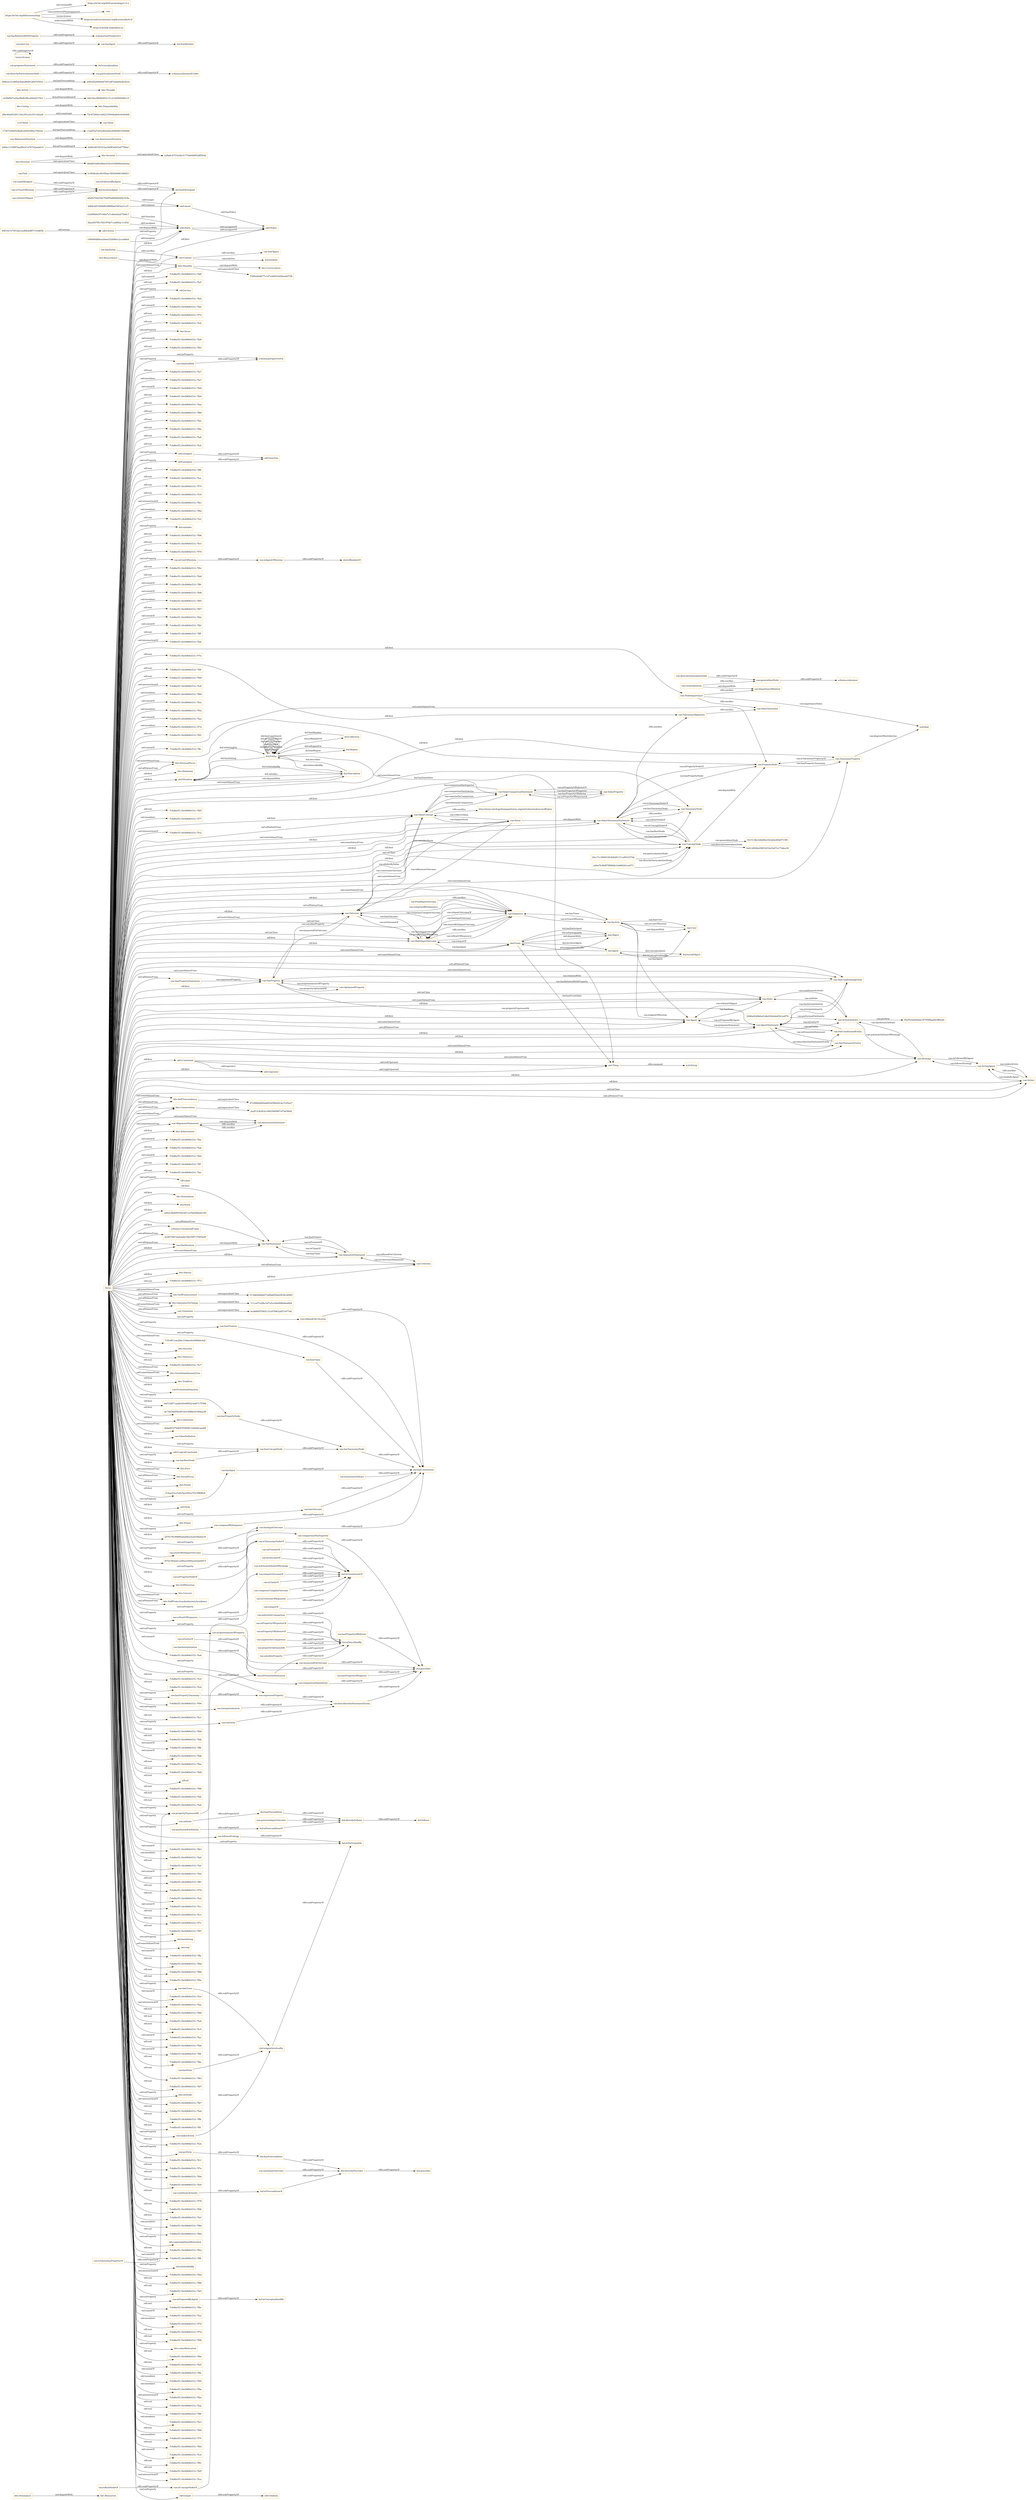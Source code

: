 digraph ar2dtool_diagram { 
rankdir=LR;
size="1501"
node [shape = rectangle, color="orange"]; "bhv:Dominance" "dul:Situation" "82ea567f5c7fd1976b7c3af062c1145d" "odrl:Action" "vae:Path" "513b6446b6d7328b8d59eb5836c40fd5" "bhv:PersonalFocus" "bhv:Hedonism" "bhv:Societal" "vae:NodeImportance" "bhv:Universalism" "2b9bc8f16f321ba3b083d0d3af77b0af" "2482c1318f97da2f6e4147b7d2ae6d14" "vae:AwarenessSituation" "c7367c0fd95cf8a8cde84299ec749cbe" "c09000d80eacb0ee5320f0e12cced6e8" "vae:Value" "30cc71c59001663b8281311a991037de" "bhv:Achievement" "odrl:Policy" "bhv:Stimulation" "dul:Norm" "a20ee3bdd50392cbf11a7bbe8bbd2169" "0e412804b258f1b532e5a07a173dee38" "vae:AlignmentSituation" "odrl:Operator" "c1ed55a7e93e40229ee49600633929b8" "vae:VaeProperty" "bhv:SelfTrascendence" "vae:Outcome" "2f0c90af4329115ee391a3cc911422d4" "schema:ConceptualFrame" "vae:VaeEntity" "vae:MultiInputOutcome" "2e28740f14a4ae6b106259f737fd5249" "bhv:Conservation" "vae:AlignmentStatement" "bhv:Dependability" "dul:SocialObject" "bhv:Caring" "odrl:Asset" "bhv:Nature" "72c47260a1e602335044ade0c4c6e448" "vae:Generalization" "vae:Context" "vae:ActionOnState" "vae:VaeStatement" "vae:TaxonomyProperty" "735c9f11ae284c154dec6e599f40c62f" "bhv:Security" "49f33e7e7053da1ee88e4df07316d656" "vae:ConceptNode" "dul:Object" "f5a55cbe642faa7479568aa4b3ffeb2b" "bhv:Tolerance" "vae:System" "bhv:Humility" "3096a0028b0ef1dbd34b2de65d1e6f70" "odrl:Party" "vae:Norm" "f415138e32b00fa33fcdd22f029715f9" "2a2f123b263a1982500f487cf7ab58d4" "bhv:GrowthAndAnxietyFree" "vae:User" "b1f64fe2bc943f5eac5b5b4086186823" "vae:Sequence" "vae:AgentStatement" "vae:VaeConditionedEntity" "bhv:Tradition" "dul:Event" "vae:PromotionDemotion" "dul:Agent" "b9e34acf6b0b493c31c21000b0006c15" "vae:ValueTaxonomyStatement" "5380a44d077c147e2bfd1bd26ea4d756" "vae:TaxonomyAlignment" "bhv:SelfEnhancement" "vae:Strategy" "vae:Agent" "bhv:Benevolence" "vae:FinalInputOutcome" "ba512f671aabb30e08952c0a97175586" "d17d43a6f56e6f1b01d986ed3384aa38" "vae:VaeSituation" "bhv:Conformity" "vae:Action" "bhv:Resources" "dul:Collection" "a29a6c4751b3fe3177446468528f5042" "08dd818d0c89dc035a1038090ee0eeda" "vae:AwarenessStatement" "dada8f147b6b435b899c1a6a66caaa60" "vae:ValueDefinition" "bhv:OpennessToChange" "vae:ActingAgent" "odrl:LogicalConstraint" "vae:ValueConcept" "vae:PropertyNode" "vae:ValueProperty" "vae:ValueComparisonStatement" "a6e6a742d3de78285fa8bb60d20c5c4a" "vae:VaeStatementEntity" "vae:Criterion" "bhv:Thought" "vae:Transition" "e26a70cfbf97f889db1fa90620cce673" "vae:State" "dul:Entity" "bhv:Face" "vae:VaeConditioningEntity" "vae:TaxonomyNode" "vae:VaePropertyStatement" "bhv:SocialFocus" "odrl:Constraint" "vae:OptimizedProperty" "dul:Theory" "dul:Region" "dul:Description" "6cd6895f7805133c97f9832fd7c977d4" "314aa33ca7a81faec0d3a7f3c596f8e9" "bhv:Action" "63d9f6693f7c06b7a7cd0e0d2d7568c7" "vcvf:Value" "odrl:Rule" "bhv:Power" "cd3668d7a29a2f6dfc98ca0fad2379cf" "vae:ImportanceRelation" "806cec31a9f5dc6a0af6d912b97e591e" "bhv:Personal" "257fc78196885abaf4b23e243fdeb218" "f47b156debc1a90acf294be2d2de6915" "47c866bd849ad65e058b29c2e31d5a27" "vae:ArgumentStatement" "bhv:SelfDirection" "bhv:Concern" "208345a9b9e667651d87a6ab9a2b3b1b" "111ce07e2fbc3d7a5cc69a996b8ad4b0" "bhv:SelfProtectionAndAnxietyAvoidance" "6d663df14946f8c888f6a630f3e21e35" ; /*classes style*/
	"bhv:Action" -> "bhv:Thought" [ label = "owl:disjointWith" ];
	"vae:particularizesNode" -> "schema:subsumedUnder" [ label = "rdfs:subPropertyOf" ];
	"vae:hasConceptNode" -> "vae:hasTaxonomyNode" [ label = "rdfs:subPropertyOf" ];
	"vae:ConceptNode" -> "vae:PropertyNode" [ label = "owl:disjointWith" ];
	"vae:isTaxonomyNodeOf" -> "dul:isConstituentOf" [ label = "rdfs:subPropertyOf" ];
	"vae:proposesStatement" -> "dul:conceptualizes" [ label = "rdfs:subPropertyOf" ];
	"vae:previousInputOutcome" -> "dul:directlyFollows" [ label = "rdfs:subPropertyOf" ];
	"vae:hasTaxonomyNode" -> "dul:hasConstituent" [ label = "rdfs:subPropertyOf" ];
	"vae:nextInputOutcome" -> "dul:directlyPrecedes" [ label = "rdfs:subPropertyOf" ];
	"vae:VaeSituation" -> "vae:VaeStatement" [ label = "owl:disjointWith" ];
	"vae:comparisonHasInferior" -> "dul:describes" [ label = "rdfs:subPropertyOf" ];
	"vae:hasTrace" -> "dul:isAgentInvolvedIn" [ label = "rdfs:subPropertyOf" ];
	"vae:Path" -> "b1f64fe2bc943f5eac5b5b4086186823" [ label = "owl:equivalentClass" ];
	"vae:isInputOf" -> "dul:isConstituentOf" [ label = "rdfs:subPropertyOf" ];
	"dul:involvesAgent" -> "dul:hasParticipant" [ label = "rdfs:subPropertyOf" ];
	"terms:license" -> "terms:license" [ label = "rdfs:subPropertyOf" ];
	"dul:isAgentInvolvedIn" -> "dul:isParticipantIn" [ label = "rdfs:subPropertyOf" ];
	"bhv:SelfTrascendence" -> "47c866bd849ad65e058b29c2e31d5a27" [ label = "owl:equivalentClass" ];
	"vae:describesVaeStatementEntity" -> "dul:describes" [ label = "rdfs:subPropertyOf" ];
	"vae:hasPropertyTaxonomy" -> "vae:expressesProperty" [ label = "rdfs:subPropertyOf" ];
	"dul:Event" -> "dul:Object" [ label = "owl:disjointWith" ];
	"vae:isPremiseOf" -> "dul:isConstituentOf" [ label = "rdfs:subPropertyOf" ];
	"vae:interpretationOn" -> "vae:describesVaeStatementEntity" [ label = "rdfs:subPropertyOf" ];
	"dul:Description" -> "dul:Situation" [ label = "owl:disjointWith" ];
	"odrl:Action" -> "odrl:Party" [ label = "owl:disjointWith" ];
	"vae:madeByAgent" -> "dul:involvesAgent" [ label = "rdfs:subPropertyOf" ];
	"dul:isPreconditionOf" -> "dul:directlyPrecedes" [ label = "rdfs:subPropertyOf" ];
	"vae:isOutcomeOf" -> "dul:isConstituentOf" [ label = "rdfs:subPropertyOf" ];
	"vae:isPresentInStatement" -> "dul:isDescribedBy" [ label = "rdfs:subPropertyOf" ];
	"vae:hasInput" -> "dul:hasConstituent" [ label = "rdfs:subPropertyOf" ];
	"bhv:Personal" -> "bhv:Societal" [ label = "owl:disjointWith" ];
	"bhv:Personal" -> "08dd818d0c89dc035a1038090ee0eeda" [ label = "owl:equivalentClass" ];
	"vae:hasUser" -> "vae:hasAgent" [ label = "rdfs:subPropertyOf" ];
	"vae:onState" -> "dul:hasPrecondition" [ label = "rdfs:subPropertyOf" ];
	"vae:hasActionOnState" -> "dul:hasConstituent" [ label = "rdfs:subPropertyOf" ];
	"vae:hasPropertyNode" -> "vae:hasTaxonomyNode" [ label = "rdfs:subPropertyOf" ];
	"dul:hasPrecondition" -> "dul:directlyFollows" [ label = "rdfs:subPropertyOf" ];
	"vae:hasPropertyOfSuperior" -> "dul:describes" [ label = "rdfs:subPropertyOf" ];
	"bhv:Conservation" -> "2a2f123b263a1982500f487cf7ab58d4" [ label = "owl:equivalentClass" ];
	"vae:isPropertyNodeOf" -> "vae:isTaxonomyNodeOf" [ label = "rdfs:subPropertyOf" ];
	"bhv:Societal" -> "a29a6c4751b3fe3177446468528f5042" [ label = "owl:equivalentClass" ];
	"vae:Transition" -> "6cd6895f7805133c97f9832fd7c977d4" [ label = "owl:equivalentClass" ];
	"vae:comparisonHasSuperior" -> "dul:describes" [ label = "rdfs:subPropertyOf" ];
	"vae:hasOutcome" -> "dul:hasConstituent" [ label = "rdfs:subPropertyOf" ];
	"vae:Norm" -> "vae:ValueTaxonomyStatement" [ label = "owl:disjointWith" ];
	"vae:isProposedByAgent" -> "dul:isConceptualizedBy" [ label = "rdfs:subPropertyOf" ];
	"bhv:Dominance" -> "bhv:Resources" [ label = "owl:disjointWith" ];
	"vae:isEntityOf" -> "vae:isPresentInStatement" [ label = "rdfs:subPropertyOf" ];
	"vae:MultiInputOutcome" -> "vae:Sequence" [ label = "rdfs:seeAlso" ];
	"vae:propertyExpressedAt" -> "vae:isPresentInStatement" [ label = "rdfs:subPropertyOf" ];
	"vae:hasState" -> "dul:isAgentInvolvedIn" [ label = "rdfs:subPropertyOf" ];
	"vae:AwarenessStatement" -> "vae:AlignmentStatement" [ label = "rdfs:seeAlso" ];
	"vae:isConceptNodeOf" -> "vae:isTaxonomyNodeOf" [ label = "rdfs:subPropertyOf" ];
	"bhv:Caring" -> "bhv:Dependability" [ label = "owl:disjointWith" ];
	"vae:hasRootNode" -> "vae:hasConceptNode" [ label = "rdfs:subPropertyOf" ];
	"vae:isAgentOfSystem" -> "dul:isMemberOf" [ label = "rdfs:subPropertyOf" ];
	"vae:ValueConcept" -> "http://www.ontologydesignpatterns.org/ont/values/valuecore#Value" [ label = "rdfs:seeAlso" ];
	"vae:isInputOutcomeOf" -> "dul:isConstituentOf" [ label = "rdfs:subPropertyOf" ];
	"vae:isTaxonomyPropertyOf" -> "vae:propertyExpressedAt" [ label = "rdfs:subPropertyOf" ];
	"vae:directlyParticularizesNode" -> "vae:particularizesNode" [ label = "rdfs:subPropertyOf" ];
	"vae:isRootNodeOf" -> "vae:isConceptNodeOf" [ label = "rdfs:subPropertyOf" ];
	"vae:expressesProperty" -> "vae:describesVaeStatementEntity" [ label = "rdfs:subPropertyOf" ];
	"vae:hasAgent" -> "dul:hasMember" [ label = "rdfs:subPropertyOf" ];
	"vae:isFollowedByAgent" -> "dul:hasParticipant" [ label = "rdfs:subPropertyOf" ];
	"vae:hasRelationWithProperty" -> "schema:hasPerspective" [ label = "rdfs:subPropertyOf" ];
	"vae:measuredOnOutcome" -> "dul:describes" [ label = "rdfs:subPropertyOf" ];
	"vae:perform" -> "dul:hasPostcondition" [ label = "rdfs:subPropertyOf" ];
	"vcvf:Value" -> "vae:Value" [ label = "owl:equivalentClass" ];
	"vae:isTraceOfSystem" -> "dul:involvesAgent" [ label = "rdfs:subPropertyOf" ];
	"vae:directlyGeneralizesNode" -> "vae:generalizesNode" [ label = "rdfs:subPropertyOf" ];
	"vae:conditionsActionIn" -> "dul:isPreconditionOf" [ label = "rdfs:subPropertyOf" ];
	"vae:superiorInComparison" -> "dul:isDescribedBy" [ label = "rdfs:subPropertyOf" ];
	"vae:System" -> "vae:User" [ label = "owl:disjointWith" ];
	"vae:ValueTaxonomyStatement" -> "vae:TaxonomyAlignment" [ label = "rdfs:seeAlso" ];
	"vae:TaxonomyNode" -> "vae:ValueTaxonomyStatement" [ label = "rdfs:seeAlso" ];
	"vae:followsStrategy" -> "dul:isParticipantIn" [ label = "rdfs:subPropertyOf" ];
	"vae:hasPropertyOfInferior" -> "dul:describes" [ label = "rdfs:subPropertyOf" ];
	"vae:composedBySequence" -> "dul:hasConstituent" [ label = "rdfs:subPropertyOf" ];
	"vae:AlignmentSituation" -> "vae:AwarenessSituation" [ label = "owl:disjointWith" ];
	"https://w3id.org/def/vaeontology" -> "https://w3id.org/def/vaeontology/1.0.2" [ label = "owl:versionIRI" ];
	"https://w3id.org/def/vaeontology" -> "vae:" [ label = "vann:preferredNamespaceUri" ];
	"https://w3id.org/def/vaeontology" -> "https://creativecommons.org/licenses/by/4.0/" [ label = "terms:license" ];
	"https://w3id.org/def/vaeontology" -> "https://chowlk.linkeddata.es" [ label = "mod:createdWith" ];
	"vae:isActionOnStateOfStrategy" -> "dul:isConstituentOf" [ label = "rdfs:subPropertyOf" ];
	"vae:startsWithInputOutcome" -> "vae:hasInputOutcome" [ label = "rdfs:subPropertyOf" ];
	"vae:isOptimizationOfProperty" -> "dul:describes" [ label = "rdfs:subPropertyOf" ];
	"vae:propertyOptimizedAt" -> "dul:isDescribedBy" [ label = "rdfs:subPropertyOf" ];
	"bhv:Humility" -> "bhv:Universalism" [ label = "owl:disjointWith" ];
	"bhv:Humility" -> "5380a44d077c147e2bfd1bd26ea4d756" [ label = "owl:equivalentClass" ];
	"vae:FinalInputOutcome" -> "vae:Sequence" [ label = "rdfs:seeAlso" ];
	"odrl:target" -> "odrl:relation" [ label = "rdfs:subPropertyOf" ];
	"bhv:SelfEnhancement" -> "513b6446b6d7328b8d59eb5836c40fd5" [ label = "owl:equivalentClass" ];
	"dul:directlyPrecedes" -> "dul:precedes" [ label = "rdfs:subPropertyOf" ];
	"vae:makesAction" -> "dul:isAgentInvolvedIn" [ label = "rdfs:subPropertyOf" ];
	"vae:satisfiesProperty" -> "dul:isDescribedBy" [ label = "rdfs:subPropertyOf" ];
	"vae:TaxonomyAlignment" -> "vae:ValueTaxonomy" [ label = "rdfs:seeAlso" ];
	"vae:relationWith" -> "schema:perspectiveOn" [ label = "rdfs:subPropertyOf" ];
	"vae:NodeImportance" -> "vae:ValueTaxonomy" [ label = "rdfs:seeAlso" ];
	"vae:NodeImportance" -> "vae:ImportanceRelation" [ label = "rdfs:seeAlso" ];
	"vae:Action" -> "vae:ActingAgent" [ label = "rdfs:seeAlso" ];
	"vae:inferiorInComparison" -> "dul:isDescribedBy" [ label = "rdfs:subPropertyOf" ];
	"vae:VaeEntity" -> "vae:Context" [ label = "rdfs:seeAlso" ];
	"vae:isClaimOf" -> "dul:isConstituentOf" [ label = "rdfs:subPropertyOf" ];
	"vae:hasInputOutcome" -> "dul:hasConstituent" [ label = "rdfs:subPropertyOf" ];
	"vae:isPropertyOfSuperiorOf" -> "dul:isDescribedBy" [ label = "rdfs:subPropertyOf" ];
	"vae:isStateOfAgent" -> "dul:involvesAgent" [ label = "rdfs:subPropertyOf" ];
	"vae:Generalization" -> "vae:generalizesNode" [ label = "rdfs:seeAlso" ];
	"vae:Generalization" -> "vae:ImportanceRelation" [ label = "owl:disjointWith" ];
	"vae:Context" -> "vae:VaeObject" [ label = "rdfs:seeAlso" ];
	"NULL" -> "-7c6d6e55:18c6969e533:-7fe1" [ label = "rdf:rest" ];
	"NULL" -> "-7c6d6e55:18c6969e533:-7fb8" [ label = "rdf:rest" ];
	"NULL" -> "-7c6d6e55:18c6969e533:-7fdb" [ label = "rdf:rest" ];
	"NULL" -> "-7c6d6e55:18c6969e533:-7ff6" [ label = "owl:unionOf" ];
	"NULL" -> "vae:hasConceptNode" [ label = "owl:onProperty" ];
	"NULL" -> "-7c6d6e55:18c6969e533:-7fd6" [ label = "owl:unionOf" ];
	"NULL" -> "-7c6d6e55:18c6969e533:-7fbe" [ label = "rdf:rest" ];
	"NULL" -> "bhv:PersonalFocus" [ label = "owl:someValuesFrom" ];
	"NULL" -> "bhv:Hedonism" [ label = "rdf:first" ];
	"NULL" -> "f47b156debc1a90acf294be2d2de6915" [ label = "rdf:first" ];
	"NULL" -> "-7c6d6e55:18c6969e533:-7fd9" [ label = "rdf:rest" ];
	"NULL" -> "bhv:Conservation" [ label = "owl:allValuesFrom" ];
	"NULL" -> "rdf:nil" [ label = "rdf:rest" ];
	"NULL" -> "-7c6d6e55:18c6969e533:-7f8b" [ label = "rdf:rest" ];
	"NULL" -> "-7c6d6e55:18c6969e533:-7fdf" [ label = "rdf:rest" ];
	"NULL" -> "-7c6d6e55:18c6969e533:-7fa9" [ label = "rdf:rest" ];
	"NULL" -> "vae:VaeConditioningEntity" [ label = "owl:someValuesFrom" ];
	"NULL" -> "vae:isBasedOnCriterion" [ label = "owl:onProperty" ];
	"NULL" -> "-7c6d6e55:18c6969e533:-7fb3" [ label = "owl:unionOf" ];
	"NULL" -> "-7c6d6e55:18c6969e533:-7fa0" [ label = "owl:members" ];
	"NULL" -> "-7c6d6e55:18c6969e533:-7faf" [ label = "rdf:rest" ];
	"NULL" -> "-7c6d6e55:18c6969e533:-7fe0" [ label = "owl:unionOf" ];
	"NULL" -> "vae:isTaxonomyNodeOf" [ label = "owl:onProperty" ];
	"NULL" -> "-7c6d6e55:18c6969e533:-7ff3" [ label = "rdf:rest" ];
	"NULL" -> "vae:interpretationOn" [ label = "owl:onProperty" ];
	"NULL" -> "vae:ConceptNode" [ label = "rdf:first" ];
	"NULL" -> "-7c6d6e55:18c6969e533:-7f76" [ label = "rdf:rest" ];
	"NULL" -> "vae:PropertyNode" [ label = "rdf:first" ];
	"NULL" -> "-7c6d6e55:18c6969e533:-7fed" [ label = "rdf:rest" ];
	"NULL" -> "-7c6d6e55:18c6969e533:-7fcc" [ label = "owl:unionOf" ];
	"NULL" -> "-7c6d6e55:18c6969e533:-7fc3" [ label = "rdf:rest" ];
	"NULL" -> "-7c6d6e55:18c6969e533:-7f7c" [ label = "rdf:rest" ];
	"NULL" -> "odrl:assignee" [ label = "owl:onProperty" ];
	"NULL" -> "vae:ConceptNode" [ label = "owl:someValuesFrom" ];
	"NULL" -> "-7c6d6e55:18c6969e533:-7f97" [ label = "rdf:rest" ];
	"NULL" -> "vae:expressesProperty" [ label = "owl:onProperty" ];
	"NULL" -> "vae:VaeSituation" [ label = "owl:allValuesFrom" ];
	"NULL" -> "dul:hasSetting" [ label = "owl:onProperty" ];
	"NULL" -> "bhv:SelfTrascendence" [ label = "owl:someValuesFrom" ];
	"NULL" -> "owl:real" [ label = "owl:someValuesFrom" ];
	"NULL" -> "-7c6d6e55:18c6969e533:-7ffa" [ label = "owl:unionOf" ];
	"NULL" -> "-7c6d6e55:18c6969e533:-7f9d" [ label = "rdf:rest" ];
	"NULL" -> "2e28740f14a4ae6b106259f737fd5249" [ label = "owl:allValuesFrom" ];
	"NULL" -> "odrl:LogicalConstraint" [ label = "rdf:first" ];
	"NULL" -> "vae:onEntity" [ label = "owl:onProperty" ];
	"NULL" -> "vae:VaeConditioningEntity" [ label = "owl:allValuesFrom" ];
	"NULL" -> "vae:TaxonomyNode" [ label = "rdf:first" ];
	"NULL" -> "-7c6d6e55:18c6969e533:-7f88" [ label = "rdf:rest" ];
	"NULL" -> "vae:comparisonHasInferior" [ label = "owl:onProperty" ];
	"NULL" -> "-7c6d6e55:18c6969e533:-7f8e" [ label = "rdf:rest" ];
	"NULL" -> "vae:isUserOfSystem" [ label = "owl:onProperty" ];
	"NULL" -> "vae:ActionOnState" [ label = "rdf:first" ];
	"NULL" -> "vae:VaeStatement" [ label = "owl:someValuesFrom" ];
	"NULL" -> "vae:Criterion" [ label = "owl:allValuesFrom" ];
	"NULL" -> "bhv:GrowthAndAnxietyFree" [ label = "owl:someValuesFrom" ];
	"NULL" -> "vae:Strategy" [ label = "owl:someValuesFrom" ];
	"NULL" -> "vae:ConceptNode" [ label = "owl:onClass" ];
	"NULL" -> "vae:Action" [ label = "rdf:first" ];
	"NULL" -> "-7c6d6e55:18c6969e533:-7fce" [ label = "owl:unionOf" ];
	"NULL" -> "vae:hasOutcome" [ label = "owl:onProperty" ];
	"NULL" -> "-7c6d6e55:18c6969e533:-7fae" [ label = "owl:intersectionOf" ];
	"NULL" -> "-7c6d6e55:18c6969e533:-7f80" [ label = "rdf:rest" ];
	"NULL" -> "vae:AwarenessStatement" [ label = "owl:someValuesFrom" ];
	"NULL" -> "-7c6d6e55:18c6969e533:-7fa4" [ label = "rdf:rest" ];
	"NULL" -> "vae:startsWithInputOutcome" [ label = "owl:onProperty" ];
	"NULL" -> "-7c6d6e55:18c6969e533:-7fc5" [ label = "rdf:rest" ];
	"NULL" -> "odrl:Operator" [ label = "rdf:first" ];
	"NULL" -> "-7c6d6e55:18c6969e533:-7fec" [ label = "owl:unionOf" ];
	"NULL" -> "ba512f671aabb30e08952c0a97175586" [ label = "rdf:first" ];
	"NULL" -> "vae:Agent" [ label = "owl:someValuesFrom" ];
	"NULL" -> "vae:isStartOfSequence" [ label = "owl:onProperty" ];
	"NULL" -> "bhv:Tradition" [ label = "rdf:first" ];
	"NULL" -> "vae:hasInput" [ label = "owl:onProperty" ];
	"NULL" -> "vae:Sequence" [ label = "owl:onClass" ];
	"NULL" -> "vae:hasRootNode" [ label = "owl:onProperty" ];
	"NULL" -> "vae:NodeImportance" [ label = "rdf:first" ];
	"NULL" -> "-7c6d6e55:18c6969e533:-7fb6" [ label = "rdf:rest" ];
	"NULL" -> "vae:VaeConditionedEntity" [ label = "owl:someValuesFrom" ];
	"NULL" -> "-7c6d6e55:18c6969e533:-7ff4" [ label = "owl:unionOf" ];
	"NULL" -> "bhv:SelfEnhancement" [ label = "owl:someValuesFrom" ];
	"NULL" -> "-7c6d6e55:18c6969e533:-7fbc" [ label = "rdf:rest" ];
	"NULL" -> "-7c6d6e55:18c6969e533:-7f83" [ label = "rdf:rest" ];
	"NULL" -> "bhv:GrowthAndAnxietyFree" [ label = "owl:allValuesFrom" ];
	"NULL" -> "vae:Outcome" [ label = "owl:someValuesFrom" ];
	"NULL" -> "-7c6d6e55:18c6969e533:-7fd7" [ label = "rdf:rest" ];
	"NULL" -> "bhv:SelfDirection" [ label = "rdf:first" ];
	"NULL" -> "vae:hasInputOutcome" [ label = "owl:onProperty" ];
	"NULL" -> "vae:TaxonomyProperty" [ label = "owl:someValuesFrom" ];
	"NULL" -> "dul:Theory" [ label = "rdf:first" ];
	"NULL" -> "dul:Event" [ label = "rdf:first" ];
	"NULL" -> "vae:ArgumentStatement" [ label = "rdf:first" ];
	"NULL" -> "bhv:attitude" [ label = "owl:onProperty" ];
	"NULL" -> "-7c6d6e55:18c6969e533:-7fb7" [ label = "owl:intersectionOf" ];
	"NULL" -> "-7c6d6e55:18c6969e533:-7fad" [ label = "rdf:rest" ];
	"NULL" -> "-7c6d6e55:18c6969e533:-7ffb" [ label = "rdf:rest" ];
	"NULL" -> "-7c6d6e55:18c6969e533:-7ff1" [ label = "rdf:rest" ];
	"NULL" -> "vae:Norm" [ label = "rdf:first" ];
	"NULL" -> "schema:perspectiveOn" [ label = "owl:onProperty" ];
	"NULL" -> "-7c6d6e55:18c6969e533:-7feb" [ label = "rdf:rest" ];
	"NULL" -> "vae:VaeProperty" [ label = "rdf:first" ];
	"NULL" -> "-7c6d6e55:18c6969e533:-7fc1" [ label = "rdf:rest" ];
	"NULL" -> "-7c6d6e55:18c6969e533:-7f7a" [ label = "rdf:rest" ];
	"NULL" -> "-7c6d6e55:18c6969e533:-7fbb" [ label = "rdf:rest" ];
	"NULL" -> "-7c6d6e55:18c6969e533:-7fe9" [ label = "rdf:rest" ];
	"NULL" -> "-7c6d6e55:18c6969e533:-7f78" [ label = "rdf:rest" ];
	"NULL" -> "-7c6d6e55:18c6969e533:-7f9b" [ label = "rdf:rest" ];
	"NULL" -> "-7c6d6e55:18c6969e533:-7fef" [ label = "rdf:rest" ];
	"NULL" -> "-7c6d6e55:18c6969e533:-7f8d" [ label = "owl:members" ];
	"NULL" -> "-7c6d6e55:18c6969e533:-7fb9" [ label = "rdf:rest" ];
	"NULL" -> "bhv:opposingValueMotivation" [ label = "owl:onProperty" ];
	"NULL" -> "bhv:Humility" [ label = "rdf:first" ];
	"NULL" -> "-7c6d6e55:18c6969e533:-7fb2" [ label = "rdf:rest" ];
	"NULL" -> "-7c6d6e55:18c6969e533:-7ff8" [ label = "owl:unionOf" ];
	"NULL" -> "dul:isSatisfiedBy" [ label = "owl:onProperty" ];
	"NULL" -> "-7c6d6e55:18c6969e533:-7fbd" [ label = "owl:intersectionOf" ];
	"NULL" -> "-7c6d6e55:18c6969e533:-7f86" [ label = "rdf:rest" ];
	"NULL" -> "vae:TaxonomyProperty" [ label = "rdf:first" ];
	"NULL" -> "-7c6d6e55:18c6969e533:-7fd3" [ label = "rdf:rest" ];
	"NULL" -> "-7c6d6e55:18c6969e533:-7f8c" [ label = "rdf:rest" ];
	"NULL" -> "-7c6d6e55:18c6969e533:-7fee" [ label = "owl:unionOf" ];
	"NULL" -> "vae:State" [ label = "owl:onClass" ];
	"NULL" -> "-7c6d6e55:18c6969e533:-7f7b" [ label = "owl:members" ];
	"NULL" -> "bhv:OpennessToChange" [ label = "owl:allValuesFrom" ];
	"NULL" -> "vae:VaeStatement" [ label = "rdf:first" ];
	"NULL" -> "-7c6d6e55:18c6969e533:-7f7d" [ label = "rdf:rest" ];
	"NULL" -> "vae:VaeSituation" [ label = "rdf:first" ];
	"NULL" -> "-7c6d6e55:18c6969e533:-7f98" [ label = "rdf:rest" ];
	"NULL" -> "bhv:valueMotivation" [ label = "owl:onProperty" ];
	"NULL" -> "vae:relationWith" [ label = "owl:onProperty" ];
	"NULL" -> "-7c6d6e55:18c6969e533:-7f9e" [ label = "rdf:rest" ];
	"NULL" -> "bhv:Stimulation" [ label = "rdf:first" ];
	"NULL" -> "-7c6d6e55:18c6969e533:-7fe5" [ label = "rdf:rest" ];
	"NULL" -> "-7c6d6e55:18c6969e533:-7ff2" [ label = "owl:unionOf" ];
	"NULL" -> "odrl:Constraint" [ label = "rdf:first" ];
	"NULL" -> "-7c6d6e55:18c6969e533:-7f95" [ label = "owl:members" ];
	"NULL" -> "vae:Action" [ label = "owl:onClass" ];
	"NULL" -> "odrl:target" [ label = "owl:onProperty" ];
	"NULL" -> "-7c6d6e55:18c6969e533:-7f9a" [ label = "owl:members" ];
	"NULL" -> "-7c6d6e55:18c6969e533:-7fba" [ label = "owl:intersectionOf" ];
	"NULL" -> "-7c6d6e55:18c6969e533:-7fa2" [ label = "rdf:rest" ];
	"NULL" -> "-7c6d6e55:18c6969e533:-7f8f" [ label = "rdf:rest" ];
	"NULL" -> "vae:Transition" [ label = "owl:allValuesFrom" ];
	"NULL" -> "vae:makesAction" [ label = "owl:onProperty" ];
	"NULL" -> "dul:Object" [ label = "owl:someValuesFrom" ];
	"NULL" -> "vae:onState" [ label = "owl:onProperty" ];
	"NULL" -> "dul:isParticipantIn" [ label = "owl:onProperty" ];
	"NULL" -> "vae:VaeProperty" [ label = "owl:someValuesFrom" ];
	"NULL" -> "bhv:SelfProtectionAndAnxietyAvoidance" [ label = "owl:someValuesFrom" ];
	"NULL" -> "-7c6d6e55:18c6969e533:-7fa3" [ label = "owl:members" ];
	"NULL" -> "vae:Agent" [ label = "owl:allValuesFrom" ];
	"NULL" -> "-7c6d6e55:18c6969e533:-7f90" [ label = "rdf:rest" ];
	"NULL" -> "-7c6d6e55:18c6969e533:-7f7f" [ label = "owl:members" ];
	"NULL" -> "-7c6d6e55:18c6969e533:-7fb4" [ label = "rdf:rest" ];
	"NULL" -> "-7c6d6e55:18c6969e533:-7fc4" [ label = "owl:unionOf" ];
	"NULL" -> "vae:PropertyNode" [ label = "owl:someValuesFrom" ];
	"NULL" -> "dul:Situation" [ label = "rdf:first" ];
	"NULL" -> "bhv:SelfEnhancement" [ label = "owl:allValuesFrom" ];
	"NULL" -> "-7c6d6e55:18c6969e533:-7f81" [ label = "rdf:rest" ];
	"NULL" -> "-7c6d6e55:18c6969e533:-7fd5" [ label = "rdf:rest" ];
	"NULL" -> "vae:hasPropertyNode" [ label = "owl:onProperty" ];
	"NULL" -> "-7c6d6e55:18c6969e533:-7fca" [ label = "owl:intersectionOf" ];
	"NULL" -> "dul:Description" [ label = "owl:someValuesFrom" ];
	"NULL" -> "-7c6d6e55:18c6969e533:-7fd0" [ label = "owl:unionOf" ];
	"NULL" -> "bhv:Conservation" [ label = "owl:someValuesFrom" ];
	"NULL" -> "314aa33ca7a81faec0d3a7f3c596f8e9" [ label = "rdf:first" ];
	"NULL" -> "735c9f11ae284c154dec6e599f40c62f" [ label = "owl:someValuesFrom" ];
	"NULL" -> "-7c6d6e55:18c6969e533:-7fa5" [ label = "rdf:rest" ];
	"NULL" -> "bhv:PersonalFocus" [ label = "owl:allValuesFrom" ];
	"NULL" -> "schema:ConceptualFrame" [ label = "rdf:first" ];
	"NULL" -> "vae:Strategy" [ label = "rdf:first" ];
	"NULL" -> "vae:Outcome" [ label = "rdf:first" ];
	"NULL" -> "odrl:action" [ label = "owl:onProperty" ];
	"NULL" -> "vae:isProposedByAgent" [ label = "owl:onProperty" ];
	"NULL" -> "-7c6d6e55:18c6969e533:-7fe4" [ label = "owl:unionOf" ];
	"NULL" -> "-7c6d6e55:18c6969e533:-7fde" [ label = "owl:unionOf" ];
	"NULL" -> "-7c6d6e55:18c6969e533:-7f72" [ label = "rdf:rest" ];
	"NULL" -> "-7c6d6e55:18c6969e533:-7fc6" [ label = "rdf:rest" ];
	"NULL" -> "bhv:focus" [ label = "owl:onProperty" ];
	"NULL" -> "-7c6d6e55:18c6969e533:-7fe8" [ label = "owl:unionOf" ];
	"NULL" -> "-7c6d6e55:18c6969e533:-7f93" [ label = "rdf:rest" ];
	"NULL" -> "-7c6d6e55:18c6969e533:-7fe7" [ label = "rdf:rest" ];
	"NULL" -> "-7c6d6e55:18c6969e533:-7fa7" [ label = "owl:members" ];
	"NULL" -> "vae:MultiInputOutcome" [ label = "rdf:first" ];
	"NULL" -> "-7c6d6e55:18c6969e533:-7fd4" [ label = "owl:unionOf" ];
	"NULL" -> "-7c6d6e55:18c6969e533:-7fb0" [ label = "rdf:rest" ];
	"NULL" -> "vae:ValueTaxonomyStatement" [ label = "owl:someValuesFrom" ];
	"NULL" -> "d17d43a6f56e6f1b01d986ed3384aa38" [ label = "rdf:first" ];
	"NULL" -> "-7c6d6e55:18c6969e533:-7faa" [ label = "rdf:rest" ];
	"NULL" -> "bhv:SelfProtectionAndAnxietyAvoidance" [ label = "owl:allValuesFrom" ];
	"NULL" -> "-7c6d6e55:18c6969e533:-7f84" [ label = "rdf:rest" ];
	"NULL" -> "vae:ValueDefinition" [ label = "rdf:first" ];
	"NULL" -> "vae:TaxonomyAlignment" [ label = "rdf:first" ];
	"NULL" -> "vae:AgentStatement" [ label = "rdf:first" ];
	"NULL" -> "bhv:Security" [ label = "rdf:first" ];
	"NULL" -> "257fc78196885abaf4b23e243fdeb218" [ label = "rdf:first" ];
	"NULL" -> "-7c6d6e55:18c6969e533:-7fd1" [ label = "rdf:rest" ];
	"NULL" -> "-7c6d6e55:18c6969e533:-7f8a" [ label = "rdf:rest" ];
	"NULL" -> "vae:propertyExpressedAt" [ label = "owl:onProperty" ];
	"NULL" -> "vae:AlignmentStatement" [ label = "owl:someValuesFrom" ];
	"NULL" -> "-7c6d6e55:18c6969e533:-7fa8" [ label = "rdf:rest" ];
	"NULL" -> "-7c6d6e55:18c6969e533:-7fcb" [ label = "rdf:rest" ];
	"NULL" -> "-7c6d6e55:18c6969e533:-7ff9" [ label = "rdf:rest" ];
	"NULL" -> "bhv:OpennessToChange" [ label = "owl:someValuesFrom" ];
	"NULL" -> "dul:hasParticipant" [ label = "owl:onProperty" ];
	"NULL" -> "odrl:assigner" [ label = "owl:onProperty" ];
	"NULL" -> "-7c6d6e55:18c6969e533:-7fa1" [ label = "rdf:rest" ];
	"NULL" -> "bhv:SocialFocus" [ label = "owl:someValuesFrom" ];
	"NULL" -> "-7c6d6e55:18c6969e533:-7f75" [ label = "rdf:rest" ];
	"NULL" -> "-7c6d6e55:18c6969e533:-7fc9" [ label = "rdf:rest" ];
	"NULL" -> "-7c6d6e55:18c6969e533:-7fb1" [ label = "owl:intersectionOf" ];
	"NULL" -> "-7c6d6e55:18c6969e533:-7f82" [ label = "owl:members" ];
	"NULL" -> "vae:ValueComparisonStatement" [ label = "rdf:first" ];
	"NULL" -> "-7c6d6e55:18c6969e533:-7fcf" [ label = "rdf:rest" ];
	"NULL" -> "dul:satisfies" [ label = "owl:onProperty" ];
	"NULL" -> "vae:VaePropertyStatement" [ label = "owl:allValuesFrom" ];
	"NULL" -> "odrl:Rule" [ label = "rdf:first" ];
	"NULL" -> "-7c6d6e55:18c6969e533:-7f96" [ label = "rdf:rest" ];
	"NULL" -> "dada8f147b6b435b899c1a6a66caaa60" [ label = "owl:someValuesFrom" ];
	"NULL" -> "-7c6d6e55:18c6969e533:-7fe3" [ label = "rdf:rest" ];
	"NULL" -> "-7c6d6e55:18c6969e533:-7f79" [ label = "rdf:rest" ];
	"NULL" -> "bhv:SocialFocus" [ label = "owl:allValuesFrom" ];
	"NULL" -> "-7c6d6e55:18c6969e533:-7f9c" [ label = "rdf:rest" ];
	"NULL" -> "vae:ValueConcept" [ label = "owl:someValuesFrom" ];
	"NULL" -> "vae:hasPremise" [ label = "owl:onProperty" ];
	"NULL" -> "bhv:Tolerance" [ label = "rdf:first" ];
	"NULL" -> "-7c6d6e55:18c6969e533:-7fdd" [ label = "rdf:rest" ];
	"NULL" -> "-7c6d6e55:18c6969e533:-7ff0" [ label = "owl:unionOf" ];
	"NULL" -> "vae:State" [ label = "owl:someValuesFrom" ];
	"NULL" -> "-7c6d6e55:18c6969e533:-7fd8" [ label = "owl:unionOf" ];
	"NULL" -> "bhv:Power" [ label = "rdf:first" ];
	"NULL" -> "-7c6d6e55:18c6969e533:-7f85" [ label = "owl:members" ];
	"NULL" -> "bhv:Nature" [ label = "rdf:first" ];
	"NULL" -> "-7c6d6e55:18c6969e533:-7f87" [ label = "rdf:rest" ];
	"NULL" -> "-7c6d6e55:18c6969e533:-7fda" [ label = "owl:unionOf" ];
	"NULL" -> "vae:Action" [ label = "owl:allValuesFrom" ];
	"NULL" -> "vae:Agent" [ label = "rdf:first" ];
	"NULL" -> "-7c6d6e55:18c6969e533:-7fbf" [ label = "owl:unionOf" ];
	"NULL" -> "-7c6d6e55:18c6969e533:-7ff5" [ label = "rdf:rest" ];
	"NULL" -> "vae:followsStrategy" [ label = "owl:onProperty" ];
	"NULL" -> "vae:Sequence" [ label = "rdf:first" ];
	"NULL" -> "bhv:Achievement" [ label = "rdf:first" ];
	"NULL" -> "vae:VaeStatementEntity" [ label = "rdf:first" ];
	"NULL" -> "bhv:Conformity" [ label = "rdf:first" ];
	"NULL" -> "vae:perform" [ label = "owl:onProperty" ];
	"NULL" -> "bhv:SelfTrascendence" [ label = "owl:allValuesFrom" ];
	"NULL" -> "-7c6d6e55:18c6969e533:-7fab" [ label = "owl:intersectionOf" ];
	"NULL" -> "-7c6d6e55:18c6969e533:-7f7e" [ label = "rdf:rest" ];
	"NULL" -> "-7c6d6e55:18c6969e533:-7f99" [ label = "rdf:rest" ];
	"NULL" -> "odrl:Party" [ label = "rdf:first" ];
	"NULL" -> "-7c6d6e55:18c6969e533:-7f9f" [ label = "rdf:rest" ];
	"NULL" -> "-7c6d6e55:18c6969e533:-7fc8" [ label = "owl:intersectionOf" ];
	"NULL" -> "a20ee3bdd50392cbf11a7bbe8bbd2169" [ label = "rdf:first" ];
	"NULL" -> "odrl:Policy" [ label = "rdf:first" ];
	"NULL" -> "vae:Context" [ label = "owl:someValuesFrom" ];
	"NULL" -> "vae:ValueTaxonomyStatement" [ label = "rdf:first" ];
	"NULL" -> "-7c6d6e55:18c6969e533:-7f89" [ label = "owl:members" ];
	"NULL" -> "vae:hasTrace" [ label = "owl:onProperty" ];
	"NULL" -> "-7c6d6e55:18c6969e533:-7fe2" [ label = "owl:unionOf" ];
	"NULL" -> "-7c6d6e55:18c6969e533:-7f92" [ label = "owl:members" ];
	"NULL" -> "-7c6d6e55:18c6969e533:-7fea" [ label = "owl:unionOf" ];
	"NULL" -> "-7c6d6e55:18c6969e533:-7f74" [ label = "owl:members" ];
	"NULL" -> "vae:MultiInputOutcome" [ label = "owl:onClass" ];
	"NULL" -> "vae:ValueConcept" [ label = "rdf:first" ];
	"NULL" -> "vae:Sequence" [ label = "owl:allValuesFrom" ];
	"NULL" -> "-7c6d6e55:18c6969e533:-7f91" [ label = "rdf:rest" ];
	"NULL" -> "vae:composedBySequence" [ label = "owl:onProperty" ];
	"NULL" -> "vae:PromotionDemotion" [ label = "rdf:first" ];
	"NULL" -> "vae:Criterion" [ label = "rdf:first" ];
	"NULL" -> "-7c6d6e55:18c6969e533:-7ffc" [ label = "owl:unionOf" ];
	"NULL" -> "vae:hasClaim" [ label = "owl:onProperty" ];
	"NULL" -> "-7c6d6e55:18c6969e533:-7fb5" [ label = "rdf:rest" ];
	"NULL" -> "-7c6d6e55:18c6969e533:-7f77" [ label = "owl:members" ];
	"NULL" -> "vae:VaeStatement" [ label = "owl:allValuesFrom" ];
	"NULL" -> "bhv:Concern" [ label = "rdf:first" ];
	"NULL" -> "vae:measuredOnOutcome" [ label = "owl:onProperty" ];
	"NULL" -> "vae:hasPropertyTaxonomy" [ label = "owl:onProperty" ];
	"NULL" -> "-7c6d6e55:18c6969e533:-7fc2" [ label = "owl:intersectionOf" ];
	"NULL" -> "bhv:Face" [ label = "rdf:first" ];
	"NULL" -> "vae:ValueConcept" [ label = "owl:allValuesFrom" ];
	"NULL" -> "vae:State" [ label = "rdf:first" ];
	"NULL" -> "vae:System" [ label = "owl:someValuesFrom" ];
	"NULL" -> "-7c6d6e55:18c6969e533:-7fdc" [ label = "owl:unionOf" ];
	"NULL" -> "-7c6d6e55:18c6969e533:-7fa6" [ label = "rdf:rest" ];
	"NULL" -> "-7c6d6e55:18c6969e533:-7fd2" [ label = "owl:unionOf" ];
	"NULL" -> "-7c6d6e55:18c6969e533:-7ff7" [ label = "rdf:rest" ];
	"NULL" -> "vae:TaxonomyNode" [ label = "owl:someValuesFrom" ];
	"NULL" -> "-7c6d6e55:18c6969e533:-7fac" [ label = "rdf:rest" ];
	"NULL" -> "vae:isOptimizationOfProperty" [ label = "owl:onProperty" ];
	"NULL" -> "rdf:value" [ label = "owl:onProperty" ];
	"NULL" -> "-7c6d6e55:18c6969e533:-7f73" [ label = "rdf:rest" ];
	"NULL" -> "-7c6d6e55:18c6969e533:-7fc7" [ label = "rdf:rest" ];
	"NULL" -> "vae:User" [ label = "owl:someValuesFrom" ];
	"NULL" -> "-7c6d6e55:18c6969e533:-7fe6" [ label = "owl:unionOf" ];
	"NULL" -> "vae:comparisonHasSuperior" [ label = "owl:onProperty" ];
	"NULL" -> "dul:Norm" [ label = "rdf:first" ];
	"NULL" -> "-7c6d6e55:18c6969e533:-7fc0" [ label = "rdf:rest" ];
	"NULL" -> "-7c6d6e55:18c6969e533:-7fcd" [ label = "rdf:rest" ];
	"NULL" -> "-7c6d6e55:18c6969e533:-7f94" [ label = "rdf:rest" ];
	"vae:isUserOfSystem" -> "vae:isAgentOfSystem" [ label = "rdfs:subPropertyOf" ];
	"vae:isPropertyOfInferiorOf" -> "dul:isDescribedBy" [ label = "rdfs:subPropertyOf" ];
	"vae:hasClaim" -> "dul:hasConstituent" [ label = "rdfs:subPropertyOf" ];
	"vae:generalizesNode" -> "schema:subsumes" [ label = "rdfs:subPropertyOf" ];
	"bhv:OpennessToChange" -> "111ce07e2fbc3d7a5cc69a996b8ad4b0" [ label = "owl:equivalentClass" ];
	"vae:hasPremise" -> "dul:hasConstituent" [ label = "rdfs:subPropertyOf" ];
	"vae:isStartOfSequence" -> "vae:isInputOutcomeOf" [ label = "rdfs:subPropertyOf" ];
	"bhv:Benevolence" -> "bhv:Humility" [ label = "owl:disjointWith" ];
	"odrl:assigner" -> "odrl:function" [ label = "rdfs:subPropertyOf" ];
	"vae:onEntity" -> "vae:describesVaeStatementEntity" [ label = "rdfs:subPropertyOf" ];
	"vae:composesComplexOutcome" -> "dul:isConstituentOf" [ label = "rdfs:subPropertyOf" ];
	"vae:hasInterpretation" -> "vae:isPresentInStatement" [ label = "rdfs:subPropertyOf" ];
	"vae:AlignmentStatement" -> "vae:AwarenessStatement" [ label = "rdfs:seeAlso" ];
	"vae:AlignmentStatement" -> "vae:AwarenessStatement" [ label = "owl:disjointWith" ];
	"dul:isPostconditionOf" -> "dul:directlyFollows" [ label = "rdfs:subPropertyOf" ];
	"odrl:assignee" -> "odrl:function" [ label = "rdfs:subPropertyOf" ];
	"dul:directlyFollows" -> "dul:follows" [ label = "rdfs:subPropertyOf" ];
	"vae:isBasedOnCriterion" -> "dul:hasConstituent" [ label = "rdfs:subPropertyOf" ];
	"vae:performedOnStateIn" -> "dul:isPostconditionOf" [ label = "rdfs:subPropertyOf" ];
	"dul:hasPostcondition" -> "dul:directlyPrecedes" [ label = "rdfs:subPropertyOf" ];
	"vae:isCriterionOfArgument" -> "dul:isConstituentOf" [ label = "rdfs:subPropertyOf" ];
	"806cec31a9f5dc6a0af6d912b97e591e" -> "208345a9b9e667651d87a6ab9a2b3b1b" [ label = "dul:hasPrecondition" ];
	"vae:Agent" -> "vae:System" [ label = "vae:isAgentOfSystem" ];
	"dul:Entity" -> "dul:Entity" [ label = "dul:follows" ];
	"vae:Outcome" -> "vae:Sequence" [ label = "vae:composedBySequence" ];
	"vae:ConceptNode" -> "vae:ValueTaxonomyStatement" [ label = "vae:isRootNodeOf" ];
	"odrl:Constraint" -> "owl:Thing" [ label = "odrl:rightOperand" ];
	"vae:ActionOnState" -> "f5a55cbe642faa7479568aa4b3ffeb2b" [ label = "vae:perform" ];
	"vae:ValueComparisonStatement" -> "vae:ValueProperty" [ label = "vae:hasPropertyOfSuperior" ];
	"vae:Outcome" -> "vae:ValueConcept" [ label = "vae:abidesByValue" ];
	"vae:VaePropertyStatement" -> "vae:VaeProperty" [ label = "vae:expressesProperty" ];
	"vae:ActingAgent" -> "vae:Strategy" [ label = "vae:followsStrategy" ];
	"vae:ActionOnState" -> "vae:Strategy" [ label = "vae:isActionOnStateOfStrategy" ];
	"dul:Agent" -> "dul:Event" [ label = "dul:isAgentInvolvedIn" ];
	"dul:SocialObject" -> "dul:Agent" [ label = "dul:isConceptualizedBy" ];
	"vae:TaxonomyNode" -> "vae:ValueTaxonomyStatement" [ label = "vae:isTaxonomyNodeOf" ];
	"vae:AgentStatement" -> "vae:VaeConditionedEntity" [ label = "vae:onEntity" ];
	"vae:ConceptNode" -> "0e412804b258f1b532e5a07a173dee38" [ label = "vae:directlyGeneralizesNode" ];
	"vae:Sequence" -> "vae:MultiInputOutcome" [ label = "vae:hasInputOutcome" ];
	"vae:MultiInputOutcome" -> "dul:Event" [ label = "vae:hasInput" ];
	"vae:Sequence" -> "vae:MultiInputOutcome" [ label = "vae:startsWithInputOutcome" ];
	"dul:Object" -> "dul:Event" [ label = "dul:isParticipantIn" ];
	"vae:AgentStatement" -> "vae:Agent" [ label = "vae:isProposedByAgent" ];
	"vae:ValueTaxonomyStatement" -> "vae:TaxonomyNode" [ label = "vae:hasTaxonomyNode" ];
	"vae:MultiInputOutcome" -> "vae:MultiInputOutcome" [ label = "vae:previousInputOutcome" ];
	"vae:ValueComparisonStatement" -> "vae:ValueConcept" [ label = "vae:comparisonHasSuperior" ];
	"odrl:Constraint" -> "odrl:Operator" [ label = "odrl:operator" ];
	"vae:Outcome" -> "vae:VaeProperty" [ label = "vae:satisfiesProperty" ];
	"vae:AgentStatement" -> "vae:VaeStatementEntity" [ label = "vae:describesVaeStatementEntity" ];
	"odrl:Asset" -> "odrl:Policy" [ label = "odrl:hasPolicy" ];
	"vae:ArgumentStatement" -> "vae:VaeStatement" [ label = "vae:hasClaim" ];
	"dul:Entity" -> "dul:Collection" [ label = "dul:isMemberOf" ];
	"vae:Agent" -> "vae:AgentStatement" [ label = "vae:proposesStatement" ];
	"vae:System" -> "vae:Sequence" [ label = "vae:hasTrace" ];
	"dul:Event" -> "owl:Thing" [ label = "dul:hasEventDate" ];
	"vae:Outcome" -> "vae:Norm" [ label = "vae:satisfiesNorm" ];
	"vae:User" -> "vae:System" [ label = "vae:isUserOfSystem" ];
	"49f33e7e7053da1ee88e4df07316d656" -> "odrl:Action" [ label = "odrl:action" ];
	"odrl:Party" -> "odrl:Policy" [ label = "odrl:assigneeOf" ];
	"vae:TaxonomyProperty" -> "xsd:float" [ label = "vae:degreeOfSatisfaction" ];
	"vae:Sequence" -> "vae:Outcome" [ label = "vae:composesComplexOutcome" ];
	"vae:Criterion" -> "vae:ArgumentStatement" [ label = "vae:isCriterionOfArgument" ];
	"dul:Entity" -> "dul:Entity" [ label = "dul:directlyPrecedes" ];
	"e26a70cfbf97f889db1fa90620cce673" -> "vae:ConceptNode" [ label = "vae:directlyParticularizesNode" ];
	"vae:PropertyNode" -> "vae:ValueTaxonomyStatement" [ label = "vae:isPropertyNodeOf" ];
	"vae:ValueTaxonomyStatement" -> "vae:ConceptNode" [ label = "vae:hasConceptNode" ];
	"vae:ValueComparisonStatement" -> "vae:ValueProperty" [ label = "vae:hasPropertyOfInferior" ];
	"vae:Sequence" -> "vae:System" [ label = "vae:isTraceOfSystem" ];
	"vae:VaeStatementEntity" -> "vae:AgentStatement" [ label = "vae:isPresentInStatement" ];
	"vae:ConceptNode" -> "f415138e32b00fa33fcdd22f029715f9" [ label = "vae:generalizesNode" ];
	"vae:VaeProperty" -> "vae:VaeConditioningEntity" [ label = "vae:relationWith" ];
	"63d9f6693f7c06b7a7cd0e0d2d7568c7" -> "odrl:Party" [ label = "odrl:function" ];
	"vae:System" -> "vae:User" [ label = "vae:hasUser" ];
	"dul:Event" -> "vae:MultiInputOutcome" [ label = "vae:isInputOf" ];
	"vae:OptimizedProperty" -> "vae:VaeProperty" [ label = "vae:isOptimizationOfProperty" ];
	"dul:Agent" -> "dul:SocialObject" [ label = "dul:conceptualizes" ];
	"vae:ConceptNode" -> "vae:ValueTaxonomyStatement" [ label = "vae:isConceptNodeOf" ];
	"vae:Agent" -> "vae:State" [ label = "vae:hasState" ];
	"vae:AgentStatement" -> "vae:VaeConditioningEntity" [ label = "vae:interpretationOn" ];
	"vae:MultiInputOutcome" -> "vae:Sequence" [ label = "vae:isStartOfSequence" ];
	"vae:VaeStatement" -> "vae:ArgumentStatement" [ label = "vae:isPremiseOf" ];
	"c7367c0fd95cf8a8cde84299ec749cbe" -> "c1ed55a7e93e40229ee49600633929b8" [ label = "dul:hasPostcondition" ];
	"dul:Entity" -> "dul:Entity" [ label = "dul:precedes" ];
	"vae:Strategy" -> "vae:ActingAgent" [ label = "vae:isFollowedByAgent" ];
	"dul:Event" -> "dul:Object" [ label = "dul:hasParticipant" ];
	"6d663df14946f8c888f6a630f3e21e35" -> "odrl:Asset" [ label = "odrl:relation" ];
	"dul:Region" -> "dul:Entity" [ label = "dul:isRegionFor" ];
	"vae:MultiInputOutcome" -> "vae:Sequence" [ label = "vae:isInputOutcomeOf" ];
	"vae:Context" -> "xsd:boolean" [ label = "vae:isActive" ];
	"vae:PropertyNode" -> "vae:TaxonomyProperty" [ label = "vae:hasPropertyTaxonomy" ];
	"odrl:Party" -> "odrl:Policy" [ label = "odrl:assignerOf" ];
	"2482c1318f97da2f6e4147b7d2ae6d14" -> "2b9bc8f16f321ba3b083d0d3af77b0af" [ label = "dul:isPreconditionOf" ];
	"vae:ValueTaxonomyStatement" -> "vae:ConceptNode" [ label = "vae:hasRootNode" ];
	"dul:Entity" -> "dul:Description" [ label = "dul:isDescribedBy" ];
	"vae:ValueProperty" -> "vae:ValueComparisonStatement" [ label = "vae:isPropertyOfSuperiorOf" ];
	"vae:ValueConcept" -> "vae:ValueComparisonStatement" [ label = "vae:superiorInComparison" ];
	"vae:Norm" -> "vae:ValueConcept" [ label = "vae:reflectsValue" ];
	"vae:VaeConditioningEntity" -> "vae:VaeProperty" [ label = "vae:hasRelationWithProperty" ];
	"vae:State" -> "vae:Agent" [ label = "vae:isStateOfAgent" ];
	"dul:Situation" -> "dul:Entity" [ label = "dul:isSettingFor" ];
	"dul:Entity" -> "dul:Entity" [ label = "dul:directlyFollows" ];
	"cd3668d7a29a2f6dfc98ca0fad2379cf" -> "b9e34acf6b0b493c31c21000b0006c15" [ label = "dul:isPostconditionOf" ];
	"vae:ValueComparisonStatement" -> "vae:ValueConcept" [ label = "vae:comparisonHasInferior" ];
	"vae:VaeConditionedEntity" -> "vae:AgentStatement" [ label = "vae:isEntityOf" ];
	"vae:Outcome" -> "vae:MultiInputOutcome" [ label = "vae:isOutcomeOf" ];
	"vae:VaeProperty" -> "vae:Outcome" [ label = "vae:measuredOnOutcome" ];
	"c09000d80eacb0ee5320f0e12cced6e8" -> "odrl:Party" [ label = "odrl:assigner" ];
	"vae:ArgumentStatement" -> "vae:VaeStatement" [ label = "vae:hasPremise" ];
	"dul:Entity" -> "dul:Situation" [ label = "dul:hasSetting" ];
	"vae:VaeProperty" -> "vae:OptimizedProperty" [ label = "vae:propertyOptimizedAt" ];
	"odrl:Constraint" -> "owl:Thing" [ label = "odrl:leftOperand" ];
	"dul:Event" -> "dul:Agent" [ label = "dul:involvesAgent" ];
	"vae:ActionOnState" -> "vae:State" [ label = "vae:onState" ];
	"vae:VaeStatement" -> "vae:ArgumentStatement" [ label = "vae:isClaimOf" ];
	"vae:Strategy" -> "vae:ActionOnState" [ label = "vae:hasActionOnState" ];
	"dul:Description" -> "dul:Entity" [ label = "dul:describes" ];
	"dul:Collection" -> "dul:Entity" [ label = "dul:hasMember" ];
	"30cc71c59001663b8281311a991037de" -> "vae:ConceptNode" [ label = "vae:particularizesNode" ];
	"vae:ActingAgent" -> "vae:Action" [ label = "vae:makesAction" ];
	"dul:Entity" -> "dul:Entity" [ label = "dul:isConstituentOf" ];
	"dul:Entity" -> "dul:Entity" [ label = "dul:hasConstituent" ];
	"dul:Entity" -> "owl:Thing" [ label = "dul:hasDataValue" ];
	"3096a0028b0ef1dbd34b2de65d1e6f70" -> "vae:ActionOnState" [ label = "vae:performedOnStateIn" ];
	"vae:MultiInputOutcome" -> "vae:Outcome" [ label = "vae:hasOutcome" ];
	"vae:ValueTaxonomyStatement" -> "vae:PropertyNode" [ label = "vae:hasPropertyNode" ];
	"owl:Thing" -> "xsd:String" [ label = "rdfs:comment" ];
	"vae:ArgumentStatement" -> "vae:Criterion" [ label = "vae:isBasedOnCriterion" ];
	"82ea567f5c7fd1976b7c3af062c1145d" -> "odrl:Party" [ label = "odrl:assignee" ];
	"vae:VaeProperty" -> "vae:AgentStatement" [ label = "vae:propertyExpressedAt" ];
	"vae:TaxonomyProperty" -> "vae:PropertyNode" [ label = "vae:isTaxonomyPropertyOf" ];
	"vae:NodeImportance" -> "xsd:float" [ label = "vae:importanceValue" ];
	"2f0c90af4329115ee391a3cc911422d4" -> "72c47260a1e602335044ade0c4c6e448" [ label = "odrl:constraint" ];
	"a6e6a742d3de78285fa8bb60d20c5c4a" -> "odrl:Asset" [ label = "odrl:target" ];
	"vae:ValueProperty" -> "vae:ValueComparisonStatement" [ label = "vae:isPropertyOfInferiorOf" ];
	"vae:MultiInputOutcome" -> "vae:MultiInputOutcome" [ label = "vae:nextInputOutcome" ];
	"vae:ValueConcept" -> "vae:Outcome" [ label = "vae:constrainsOutcome" ];
	"dul:Description" -> "dul:Situation" [ label = "dul:isSatisfiedBy" ];
	"vae:VaeConditioningEntity" -> "vae:AgentStatement" [ label = "vae:hasInterpretation" ];
	"vae:System" -> "vae:Agent" [ label = "vae:hasAgent" ];
	"vae:Norm" -> "vae:Outcome" [ label = "vae:influencesOutcome" ];
	"dul:Entity" -> "dul:Region" [ label = "dul:hasRegion" ];
	"vae:State" -> "vae:ActionOnState" [ label = "vae:conditionsActionIn" ];
	"dul:Situation" -> "dul:Description" [ label = "dul:satisfies" ];
	"vae:ValueConcept" -> "vae:Norm" [ label = "vae:shapesNorm" ];
	"vae:Action" -> "vae:ActingAgent" [ label = "vae:madeByAgent" ];
	"vae:ValueConcept" -> "vae:ValueComparisonStatement" [ label = "vae:inferiorInComparison" ];

}
